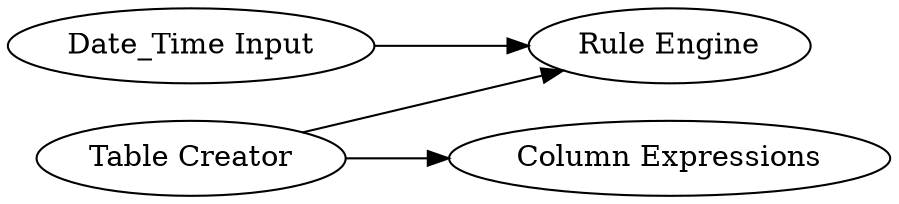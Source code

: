 digraph {
	1 -> 4
	2 -> 4
	1 -> 5
	1 [label="Table Creator"]
	4 [label="Rule Engine"]
	5 [label="Column Expressions"]
	2 [label="Date_Time Input"]
	rankdir=LR
}
